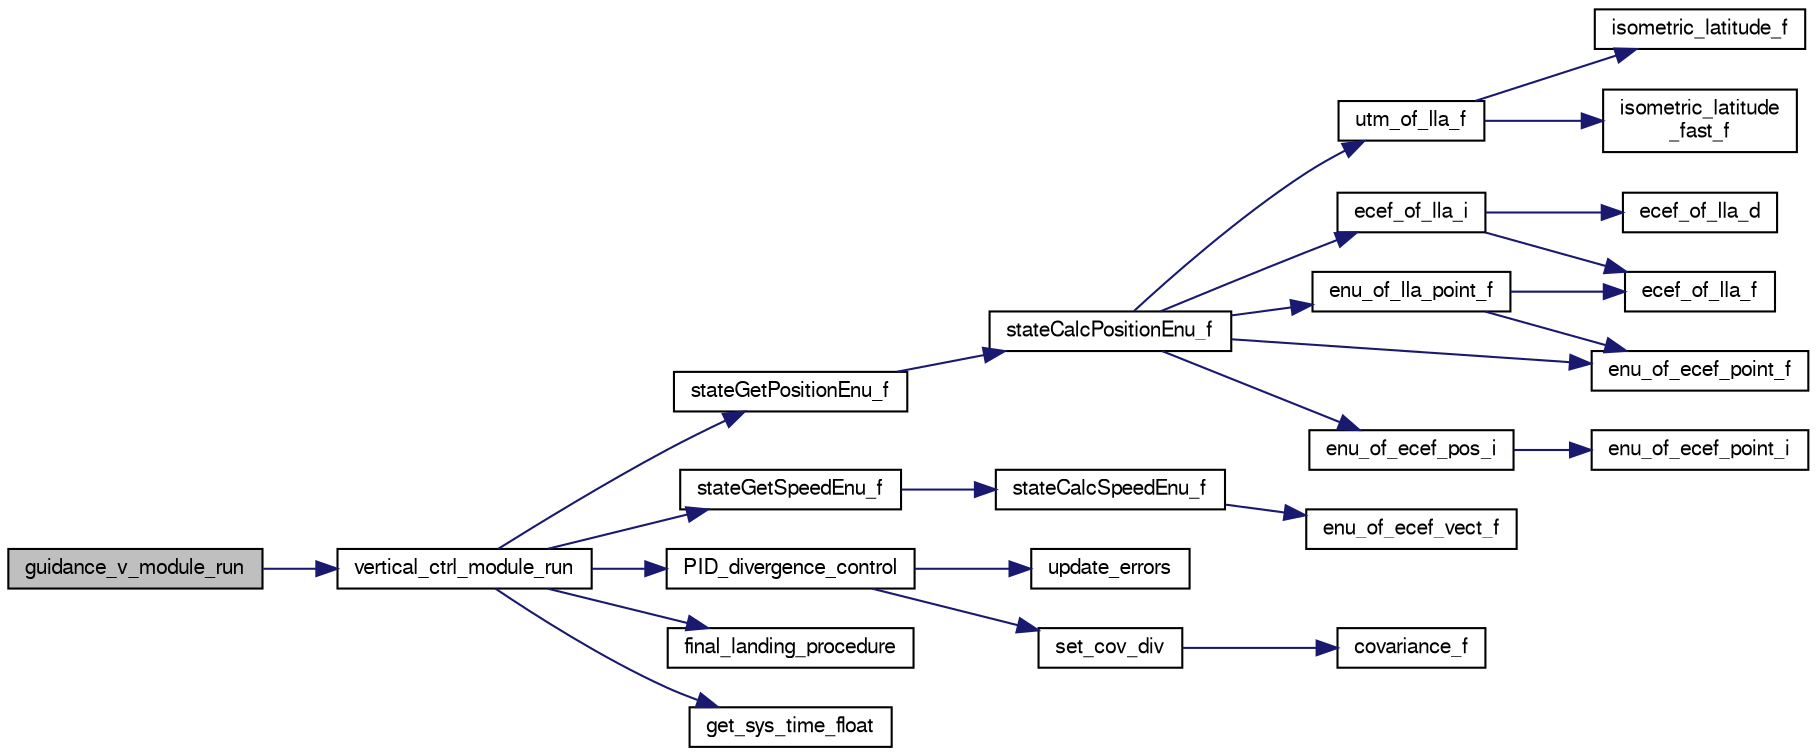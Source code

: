 digraph "guidance_v_module_run"
{
  edge [fontname="FreeSans",fontsize="10",labelfontname="FreeSans",labelfontsize="10"];
  node [fontname="FreeSans",fontsize="10",shape=record];
  rankdir="LR";
  Node1 [label="guidance_v_module_run",height=0.2,width=0.4,color="black", fillcolor="grey75", style="filled", fontcolor="black"];
  Node1 -> Node2 [color="midnightblue",fontsize="10",style="solid",fontname="FreeSans"];
  Node2 [label="vertical_ctrl_module_run",height=0.2,width=0.4,color="black", fillcolor="white", style="filled",URL="$optical__flow__landing_8c.html#a9628e4f2b9a046bb7ff80c208ab85daa",tooltip="Run the optical flow landing module. "];
  Node2 -> Node3 [color="midnightblue",fontsize="10",style="solid",fontname="FreeSans"];
  Node3 [label="stateGetPositionEnu_f",height=0.2,width=0.4,color="black", fillcolor="white", style="filled",URL="$group__state__position.html#ga545d479db45e1a9711e59736b6d1309b",tooltip="Get position in local ENU coordinates (float). "];
  Node3 -> Node4 [color="midnightblue",fontsize="10",style="solid",fontname="FreeSans"];
  Node4 [label="stateCalcPositionEnu_f",height=0.2,width=0.4,color="black", fillcolor="white", style="filled",URL="$group__state__position.html#ga718066acd9581365ca5c2aacb29130fd"];
  Node4 -> Node5 [color="midnightblue",fontsize="10",style="solid",fontname="FreeSans"];
  Node5 [label="enu_of_ecef_point_f",height=0.2,width=0.4,color="black", fillcolor="white", style="filled",URL="$pprz__geodetic__float_8c.html#a2a82ebdce90a3e41d54f72c5e787fcd0"];
  Node4 -> Node6 [color="midnightblue",fontsize="10",style="solid",fontname="FreeSans"];
  Node6 [label="enu_of_ecef_pos_i",height=0.2,width=0.4,color="black", fillcolor="white", style="filled",URL="$group__math__geodetic__int.html#ga710a45725431766f0a003ba93cb58a11",tooltip="Convert a ECEF position to local ENU. "];
  Node6 -> Node7 [color="midnightblue",fontsize="10",style="solid",fontname="FreeSans"];
  Node7 [label="enu_of_ecef_point_i",height=0.2,width=0.4,color="black", fillcolor="white", style="filled",URL="$group__math__geodetic__int.html#ga85bcbfc73a43b120465422ec55647573",tooltip="Convert a point from ECEF to local ENU. "];
  Node4 -> Node8 [color="midnightblue",fontsize="10",style="solid",fontname="FreeSans"];
  Node8 [label="enu_of_lla_point_f",height=0.2,width=0.4,color="black", fillcolor="white", style="filled",URL="$pprz__geodetic__float_8c.html#ab8d5cb7292ea74802e7a94e265c0703a"];
  Node8 -> Node9 [color="midnightblue",fontsize="10",style="solid",fontname="FreeSans"];
  Node9 [label="ecef_of_lla_f",height=0.2,width=0.4,color="black", fillcolor="white", style="filled",URL="$pprz__geodetic__float_8c.html#a65bc5ba8b61d014ca659035759cc001c"];
  Node8 -> Node5 [color="midnightblue",fontsize="10",style="solid",fontname="FreeSans"];
  Node4 -> Node10 [color="midnightblue",fontsize="10",style="solid",fontname="FreeSans"];
  Node10 [label="ecef_of_lla_i",height=0.2,width=0.4,color="black", fillcolor="white", style="filled",URL="$group__math__geodetic__int.html#ga386f7bf340618bf1454ca2a3b5086100",tooltip="Convert a LLA to ECEF. "];
  Node10 -> Node9 [color="midnightblue",fontsize="10",style="solid",fontname="FreeSans"];
  Node10 -> Node11 [color="midnightblue",fontsize="10",style="solid",fontname="FreeSans"];
  Node11 [label="ecef_of_lla_d",height=0.2,width=0.4,color="black", fillcolor="white", style="filled",URL="$group__math__geodetic__double.html#gae6608c48696daebf3382f08e655028d9"];
  Node4 -> Node12 [color="midnightblue",fontsize="10",style="solid",fontname="FreeSans"];
  Node12 [label="utm_of_lla_f",height=0.2,width=0.4,color="black", fillcolor="white", style="filled",URL="$pprz__geodetic__float_8c.html#af99d4775df518f30b741b49c26eceedd"];
  Node12 -> Node13 [color="midnightblue",fontsize="10",style="solid",fontname="FreeSans"];
  Node13 [label="isometric_latitude_f",height=0.2,width=0.4,color="black", fillcolor="white", style="filled",URL="$pprz__geodetic__float_8c.html#a25c5bd31de0ea0d0caf14a0d217ad3ea"];
  Node12 -> Node14 [color="midnightblue",fontsize="10",style="solid",fontname="FreeSans"];
  Node14 [label="isometric_latitude\l_fast_f",height=0.2,width=0.4,color="black", fillcolor="white", style="filled",URL="$pprz__geodetic__float_8c.html#a21ea1b369f7d4abd984fb89c488dde24"];
  Node2 -> Node15 [color="midnightblue",fontsize="10",style="solid",fontname="FreeSans"];
  Node15 [label="stateGetSpeedEnu_f",height=0.2,width=0.4,color="black", fillcolor="white", style="filled",URL="$group__state__velocity.html#ga8e7f86fe83bd1b767f9c5016ed245822",tooltip="Get ground speed in local ENU coordinates (float). "];
  Node15 -> Node16 [color="midnightblue",fontsize="10",style="solid",fontname="FreeSans"];
  Node16 [label="stateCalcSpeedEnu_f",height=0.2,width=0.4,color="black", fillcolor="white", style="filled",URL="$group__state__velocity.html#ga2f7eff6a1ac5d75adf7f70803be06483"];
  Node16 -> Node17 [color="midnightblue",fontsize="10",style="solid",fontname="FreeSans"];
  Node17 [label="enu_of_ecef_vect_f",height=0.2,width=0.4,color="black", fillcolor="white", style="filled",URL="$pprz__geodetic__float_8c.html#ac44c5ea35811dcd7f50fb3741d0c12ad"];
  Node2 -> Node18 [color="midnightblue",fontsize="10",style="solid",fontname="FreeSans"];
  Node18 [label="PID_divergence_control",height=0.2,width=0.4,color="black", fillcolor="white", style="filled",URL="$optical__flow__landing_8c.html#a3a43c6fe7380d2c3fcadc9dfa82faa2b",tooltip="Determine and set the thrust for constant divergence control. "];
  Node18 -> Node19 [color="midnightblue",fontsize="10",style="solid",fontname="FreeSans"];
  Node19 [label="update_errors",height=0.2,width=0.4,color="black", fillcolor="white", style="filled",URL="$optical__flow__landing_8c.html#a98c93c23a226634b228e322b12fe474a",tooltip="Updates the integral and differential errors for PID control and sets the previous error..."];
  Node18 -> Node20 [color="midnightblue",fontsize="10",style="solid",fontname="FreeSans"];
  Node20 [label="set_cov_div",height=0.2,width=0.4,color="black", fillcolor="white", style="filled",URL="$optical__flow__landing_8c.html#a529beff707cc000dee0afe4234074da4",tooltip="Set the covariance of the divergence and the thrust / past divergence This funciton should only be ca..."];
  Node20 -> Node21 [color="midnightblue",fontsize="10",style="solid",fontname="FreeSans"];
  Node21 [label="covariance_f",height=0.2,width=0.4,color="black", fillcolor="white", style="filled",URL="$pprz__stat_8c.html#ac75c0169ede28d21ada6d51e7431ea18",tooltip="Compute the covariance of two arrays V(X) = E[(X-E[X])(Y-E[Y])] = E[XY] - E[X]E[Y] where E[X] is the ..."];
  Node2 -> Node22 [color="midnightblue",fontsize="10",style="solid",fontname="FreeSans"];
  Node22 [label="final_landing_procedure",height=0.2,width=0.4,color="black", fillcolor="white", style="filled",URL="$optical__flow__landing_8c.html#aff9f937ef0bdd8faf29e3487b95eb808",tooltip="Execute a final landing procedure. "];
  Node2 -> Node23 [color="midnightblue",fontsize="10",style="solid",fontname="FreeSans"];
  Node23 [label="get_sys_time_float",height=0.2,width=0.4,color="black", fillcolor="white", style="filled",URL="$sys__time_8h.html#af486c2fb33d8d33645256a9970eb056e",tooltip="Get the time in seconds since startup. "];
}
